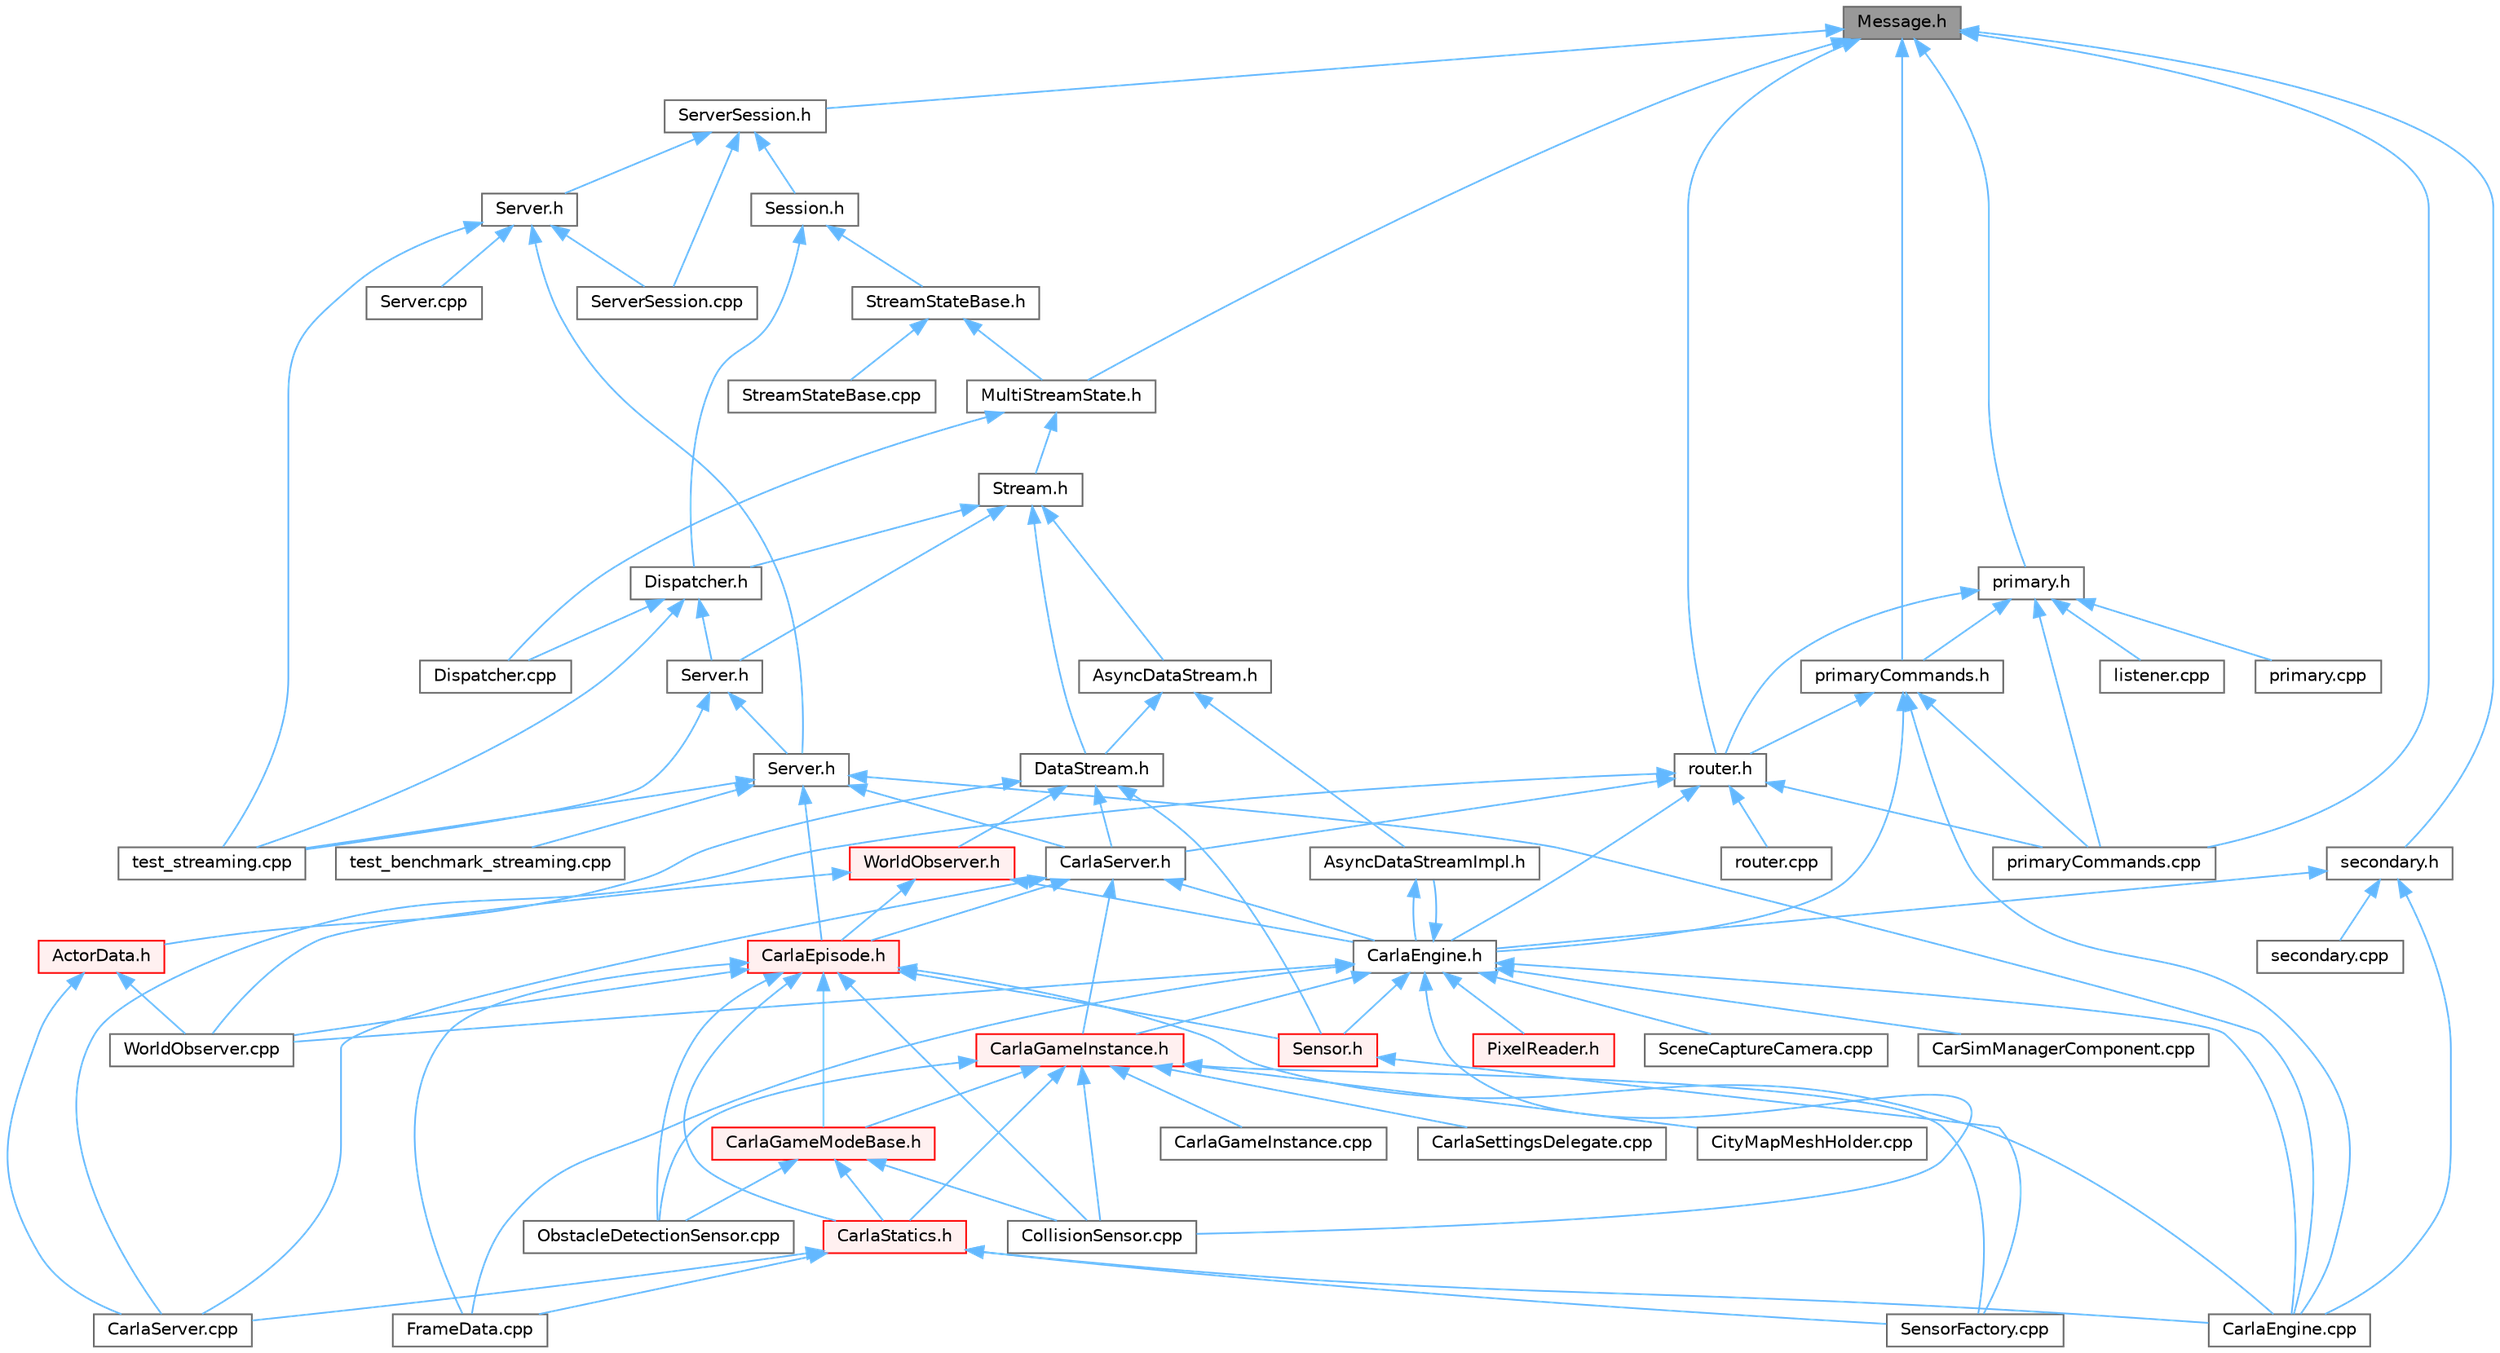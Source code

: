 digraph "Message.h"
{
 // INTERACTIVE_SVG=YES
 // LATEX_PDF_SIZE
  bgcolor="transparent";
  edge [fontname=Helvetica,fontsize=10,labelfontname=Helvetica,labelfontsize=10];
  node [fontname=Helvetica,fontsize=10,shape=box,height=0.2,width=0.4];
  Node1 [id="Node000001",label="Message.h",height=0.2,width=0.4,color="gray40", fillcolor="grey60", style="filled", fontcolor="black",tooltip=" "];
  Node1 -> Node2 [id="edge1_Node000001_Node000002",dir="back",color="steelblue1",style="solid",tooltip=" "];
  Node2 [id="Node000002",label="MultiStreamState.h",height=0.2,width=0.4,color="grey40", fillcolor="white", style="filled",URL="$df/dc5/MultiStreamState_8h.html",tooltip=" "];
  Node2 -> Node3 [id="edge2_Node000002_Node000003",dir="back",color="steelblue1",style="solid",tooltip=" "];
  Node3 [id="Node000003",label="Dispatcher.cpp",height=0.2,width=0.4,color="grey40", fillcolor="white", style="filled",URL="$db/dd1/Dispatcher_8cpp.html",tooltip=" "];
  Node2 -> Node4 [id="edge3_Node000002_Node000004",dir="back",color="steelblue1",style="solid",tooltip=" "];
  Node4 [id="Node000004",label="Stream.h",height=0.2,width=0.4,color="grey40", fillcolor="white", style="filled",URL="$de/dd1/Stream_8h.html",tooltip=" "];
  Node4 -> Node5 [id="edge4_Node000004_Node000005",dir="back",color="steelblue1",style="solid",tooltip=" "];
  Node5 [id="Node000005",label="AsyncDataStream.h",height=0.2,width=0.4,color="grey40", fillcolor="white", style="filled",URL="$d9/d4d/AsyncDataStream_8h.html",tooltip=" "];
  Node5 -> Node6 [id="edge5_Node000005_Node000006",dir="back",color="steelblue1",style="solid",tooltip=" "];
  Node6 [id="Node000006",label="AsyncDataStreamImpl.h",height=0.2,width=0.4,color="grey40", fillcolor="white", style="filled",URL="$d0/d17/AsyncDataStreamImpl_8h.html",tooltip=" "];
  Node6 -> Node7 [id="edge6_Node000006_Node000007",dir="back",color="steelblue1",style="solid",tooltip=" "];
  Node7 [id="Node000007",label="CarlaEngine.h",height=0.2,width=0.4,color="grey40", fillcolor="white", style="filled",URL="$d0/d11/CarlaEngine_8h.html",tooltip=" "];
  Node7 -> Node6 [id="edge7_Node000007_Node000006",dir="back",color="steelblue1",style="solid",tooltip=" "];
  Node7 -> Node8 [id="edge8_Node000007_Node000008",dir="back",color="steelblue1",style="solid",tooltip=" "];
  Node8 [id="Node000008",label="CarSimManagerComponent.cpp",height=0.2,width=0.4,color="grey40", fillcolor="white", style="filled",URL="$d2/d56/CarSimManagerComponent_8cpp.html",tooltip=" "];
  Node7 -> Node9 [id="edge9_Node000007_Node000009",dir="back",color="steelblue1",style="solid",tooltip=" "];
  Node9 [id="Node000009",label="CarlaEngine.cpp",height=0.2,width=0.4,color="grey40", fillcolor="white", style="filled",URL="$d6/da1/CarlaEngine_8cpp.html",tooltip=" "];
  Node7 -> Node10 [id="edge10_Node000007_Node000010",dir="back",color="steelblue1",style="solid",tooltip=" "];
  Node10 [id="Node000010",label="CarlaGameInstance.h",height=0.2,width=0.4,color="red", fillcolor="#FFF0F0", style="filled",URL="$d2/dba/CarlaGameInstance_8h.html",tooltip=" "];
  Node10 -> Node11 [id="edge11_Node000010_Node000011",dir="back",color="steelblue1",style="solid",tooltip=" "];
  Node11 [id="Node000011",label="CarlaGameInstance.cpp",height=0.2,width=0.4,color="grey40", fillcolor="white", style="filled",URL="$d0/d19/CarlaGameInstance_8cpp.html",tooltip=" "];
  Node10 -> Node12 [id="edge12_Node000010_Node000012",dir="back",color="steelblue1",style="solid",tooltip=" "];
  Node12 [id="Node000012",label="CarlaGameModeBase.h",height=0.2,width=0.4,color="red", fillcolor="#FFF0F0", style="filled",URL="$d3/d49/CarlaGameModeBase_8h.html",tooltip=" "];
  Node12 -> Node15 [id="edge13_Node000012_Node000015",dir="back",color="steelblue1",style="solid",tooltip=" "];
  Node15 [id="Node000015",label="CarlaStatics.h",height=0.2,width=0.4,color="red", fillcolor="#FFF0F0", style="filled",URL="$d9/dc8/CarlaStatics_8h.html",tooltip=" "];
  Node15 -> Node9 [id="edge14_Node000015_Node000009",dir="back",color="steelblue1",style="solid",tooltip=" "];
  Node15 -> Node21 [id="edge15_Node000015_Node000021",dir="back",color="steelblue1",style="solid",tooltip=" "];
  Node21 [id="Node000021",label="CarlaServer.cpp",height=0.2,width=0.4,color="grey40", fillcolor="white", style="filled",URL="$db/d6c/CarlaServer_8cpp.html",tooltip=" "];
  Node15 -> Node26 [id="edge16_Node000015_Node000026",dir="back",color="steelblue1",style="solid",tooltip=" "];
  Node26 [id="Node000026",label="FrameData.cpp",height=0.2,width=0.4,color="grey40", fillcolor="white", style="filled",URL="$df/d8a/FrameData_8cpp.html",tooltip=" "];
  Node15 -> Node34 [id="edge17_Node000015_Node000034",dir="back",color="steelblue1",style="solid",tooltip=" "];
  Node34 [id="Node000034",label="SensorFactory.cpp",height=0.2,width=0.4,color="grey40", fillcolor="white", style="filled",URL="$d0/dde/SensorFactory_8cpp.html",tooltip=" "];
  Node12 -> Node44 [id="edge18_Node000012_Node000044",dir="back",color="steelblue1",style="solid",tooltip=" "];
  Node44 [id="Node000044",label="CollisionSensor.cpp",height=0.2,width=0.4,color="grey40", fillcolor="white", style="filled",URL="$da/df0/CollisionSensor_8cpp.html",tooltip=" "];
  Node12 -> Node45 [id="edge19_Node000012_Node000045",dir="back",color="steelblue1",style="solid",tooltip=" "];
  Node45 [id="Node000045",label="ObstacleDetectionSensor.cpp",height=0.2,width=0.4,color="grey40", fillcolor="white", style="filled",URL="$d2/d70/ObstacleDetectionSensor_8cpp.html",tooltip=" "];
  Node10 -> Node46 [id="edge20_Node000010_Node000046",dir="back",color="steelblue1",style="solid",tooltip=" "];
  Node46 [id="Node000046",label="CarlaSettingsDelegate.cpp",height=0.2,width=0.4,color="grey40", fillcolor="white", style="filled",URL="$d1/d4c/CarlaSettingsDelegate_8cpp.html",tooltip=" "];
  Node10 -> Node15 [id="edge21_Node000010_Node000015",dir="back",color="steelblue1",style="solid",tooltip=" "];
  Node10 -> Node47 [id="edge22_Node000010_Node000047",dir="back",color="steelblue1",style="solid",tooltip=" "];
  Node47 [id="Node000047",label="CityMapMeshHolder.cpp",height=0.2,width=0.4,color="grey40", fillcolor="white", style="filled",URL="$d6/ddf/CityMapMeshHolder_8cpp.html",tooltip=" "];
  Node10 -> Node44 [id="edge23_Node000010_Node000044",dir="back",color="steelblue1",style="solid",tooltip=" "];
  Node10 -> Node45 [id="edge24_Node000010_Node000045",dir="back",color="steelblue1",style="solid",tooltip=" "];
  Node10 -> Node34 [id="edge25_Node000010_Node000034",dir="back",color="steelblue1",style="solid",tooltip=" "];
  Node7 -> Node44 [id="edge26_Node000007_Node000044",dir="back",color="steelblue1",style="solid",tooltip=" "];
  Node7 -> Node26 [id="edge27_Node000007_Node000026",dir="back",color="steelblue1",style="solid",tooltip=" "];
  Node7 -> Node48 [id="edge28_Node000007_Node000048",dir="back",color="steelblue1",style="solid",tooltip=" "];
  Node48 [id="Node000048",label="PixelReader.h",height=0.2,width=0.4,color="red", fillcolor="#FFF0F0", style="filled",URL="$df/d2e/PixelReader_8h.html",tooltip=" "];
  Node7 -> Node56 [id="edge29_Node000007_Node000056",dir="back",color="steelblue1",style="solid",tooltip=" "];
  Node56 [id="Node000056",label="SceneCaptureCamera.cpp",height=0.2,width=0.4,color="grey40", fillcolor="white", style="filled",URL="$d1/dec/SceneCaptureCamera_8cpp.html",tooltip=" "];
  Node7 -> Node74 [id="edge30_Node000007_Node000074",dir="back",color="steelblue1",style="solid",tooltip=" "];
  Node74 [id="Node000074",label="Sensor.h",height=0.2,width=0.4,color="red", fillcolor="#FFF0F0", style="filled",URL="$d7/d7d/Unreal_2CarlaUE4_2Plugins_2Carla_2Source_2Carla_2Sensor_2Sensor_8h.html",tooltip=" "];
  Node74 -> Node34 [id="edge31_Node000074_Node000034",dir="back",color="steelblue1",style="solid",tooltip=" "];
  Node7 -> Node100 [id="edge32_Node000007_Node000100",dir="back",color="steelblue1",style="solid",tooltip=" "];
  Node100 [id="Node000100",label="WorldObserver.cpp",height=0.2,width=0.4,color="grey40", fillcolor="white", style="filled",URL="$d9/de7/WorldObserver_8cpp.html",tooltip=" "];
  Node5 -> Node101 [id="edge33_Node000005_Node000101",dir="back",color="steelblue1",style="solid",tooltip=" "];
  Node101 [id="Node000101",label="DataStream.h",height=0.2,width=0.4,color="grey40", fillcolor="white", style="filled",URL="$da/dd9/DataStream_8h.html",tooltip=" "];
  Node101 -> Node102 [id="edge34_Node000101_Node000102",dir="back",color="steelblue1",style="solid",tooltip=" "];
  Node102 [id="Node000102",label="ActorData.h",height=0.2,width=0.4,color="red", fillcolor="#FFF0F0", style="filled",URL="$de/d7d/ActorData_8h.html",tooltip=" "];
  Node102 -> Node21 [id="edge35_Node000102_Node000021",dir="back",color="steelblue1",style="solid",tooltip=" "];
  Node102 -> Node100 [id="edge36_Node000102_Node000100",dir="back",color="steelblue1",style="solid",tooltip=" "];
  Node101 -> Node112 [id="edge37_Node000101_Node000112",dir="back",color="steelblue1",style="solid",tooltip=" "];
  Node112 [id="Node000112",label="CarlaServer.h",height=0.2,width=0.4,color="grey40", fillcolor="white", style="filled",URL="$d0/d35/CarlaServer_8h.html",tooltip=" "];
  Node112 -> Node7 [id="edge38_Node000112_Node000007",dir="back",color="steelblue1",style="solid",tooltip=" "];
  Node112 -> Node106 [id="edge39_Node000112_Node000106",dir="back",color="steelblue1",style="solid",tooltip=" "];
  Node106 [id="Node000106",label="CarlaEpisode.h",height=0.2,width=0.4,color="red", fillcolor="#FFF0F0", style="filled",URL="$de/db8/CarlaEpisode_8h.html",tooltip=" "];
  Node106 -> Node9 [id="edge40_Node000106_Node000009",dir="back",color="steelblue1",style="solid",tooltip=" "];
  Node106 -> Node12 [id="edge41_Node000106_Node000012",dir="back",color="steelblue1",style="solid",tooltip=" "];
  Node106 -> Node15 [id="edge42_Node000106_Node000015",dir="back",color="steelblue1",style="solid",tooltip=" "];
  Node106 -> Node44 [id="edge43_Node000106_Node000044",dir="back",color="steelblue1",style="solid",tooltip=" "];
  Node106 -> Node26 [id="edge44_Node000106_Node000026",dir="back",color="steelblue1",style="solid",tooltip=" "];
  Node106 -> Node45 [id="edge45_Node000106_Node000045",dir="back",color="steelblue1",style="solid",tooltip=" "];
  Node106 -> Node74 [id="edge46_Node000106_Node000074",dir="back",color="steelblue1",style="solid",tooltip=" "];
  Node106 -> Node100 [id="edge47_Node000106_Node000100",dir="back",color="steelblue1",style="solid",tooltip=" "];
  Node112 -> Node10 [id="edge48_Node000112_Node000010",dir="back",color="steelblue1",style="solid",tooltip=" "];
  Node112 -> Node21 [id="edge49_Node000112_Node000021",dir="back",color="steelblue1",style="solid",tooltip=" "];
  Node101 -> Node74 [id="edge50_Node000101_Node000074",dir="back",color="steelblue1",style="solid",tooltip=" "];
  Node101 -> Node123 [id="edge51_Node000101_Node000123",dir="back",color="steelblue1",style="solid",tooltip=" "];
  Node123 [id="Node000123",label="WorldObserver.h",height=0.2,width=0.4,color="red", fillcolor="#FFF0F0", style="filled",URL="$d8/deb/WorldObserver_8h.html",tooltip=" "];
  Node123 -> Node7 [id="edge52_Node000123_Node000007",dir="back",color="steelblue1",style="solid",tooltip=" "];
  Node123 -> Node106 [id="edge53_Node000123_Node000106",dir="back",color="steelblue1",style="solid",tooltip=" "];
  Node123 -> Node100 [id="edge54_Node000123_Node000100",dir="back",color="steelblue1",style="solid",tooltip=" "];
  Node4 -> Node101 [id="edge55_Node000004_Node000101",dir="back",color="steelblue1",style="solid",tooltip=" "];
  Node4 -> Node124 [id="edge56_Node000004_Node000124",dir="back",color="steelblue1",style="solid",tooltip=" "];
  Node124 [id="Node000124",label="Dispatcher.h",height=0.2,width=0.4,color="grey40", fillcolor="white", style="filled",URL="$d7/d33/Dispatcher_8h.html",tooltip=" "];
  Node124 -> Node3 [id="edge57_Node000124_Node000003",dir="back",color="steelblue1",style="solid",tooltip=" "];
  Node124 -> Node125 [id="edge58_Node000124_Node000125",dir="back",color="steelblue1",style="solid",tooltip=" "];
  Node125 [id="Node000125",label="Server.h",height=0.2,width=0.4,color="grey40", fillcolor="white", style="filled",URL="$de/d03/streaming_2low__level_2Server_8h.html",tooltip=" "];
  Node125 -> Node126 [id="edge59_Node000125_Node000126",dir="back",color="steelblue1",style="solid",tooltip=" "];
  Node126 [id="Node000126",label="Server.h",height=0.2,width=0.4,color="grey40", fillcolor="white", style="filled",URL="$d8/df6/streaming_2Server_8h.html",tooltip=" "];
  Node126 -> Node9 [id="edge60_Node000126_Node000009",dir="back",color="steelblue1",style="solid",tooltip=" "];
  Node126 -> Node106 [id="edge61_Node000126_Node000106",dir="back",color="steelblue1",style="solid",tooltip=" "];
  Node126 -> Node112 [id="edge62_Node000126_Node000112",dir="back",color="steelblue1",style="solid",tooltip=" "];
  Node126 -> Node127 [id="edge63_Node000126_Node000127",dir="back",color="steelblue1",style="solid",tooltip=" "];
  Node127 [id="Node000127",label="test_benchmark_streaming.cpp",height=0.2,width=0.4,color="grey40", fillcolor="white", style="filled",URL="$db/dc1/test__benchmark__streaming_8cpp.html",tooltip=" "];
  Node126 -> Node128 [id="edge64_Node000126_Node000128",dir="back",color="steelblue1",style="solid",tooltip=" "];
  Node128 [id="Node000128",label="test_streaming.cpp",height=0.2,width=0.4,color="grey40", fillcolor="white", style="filled",URL="$d3/d36/test__streaming_8cpp.html",tooltip=" "];
  Node125 -> Node128 [id="edge65_Node000125_Node000128",dir="back",color="steelblue1",style="solid",tooltip=" "];
  Node124 -> Node128 [id="edge66_Node000124_Node000128",dir="back",color="steelblue1",style="solid",tooltip=" "];
  Node4 -> Node125 [id="edge67_Node000004_Node000125",dir="back",color="steelblue1",style="solid",tooltip=" "];
  Node1 -> Node129 [id="edge68_Node000001_Node000129",dir="back",color="steelblue1",style="solid",tooltip=" "];
  Node129 [id="Node000129",label="ServerSession.h",height=0.2,width=0.4,color="grey40", fillcolor="white", style="filled",URL="$da/da2/ServerSession_8h.html",tooltip=" "];
  Node129 -> Node130 [id="edge69_Node000129_Node000130",dir="back",color="steelblue1",style="solid",tooltip=" "];
  Node130 [id="Node000130",label="Server.h",height=0.2,width=0.4,color="grey40", fillcolor="white", style="filled",URL="$d4/d57/streaming_2detail_2tcp_2Server_8h.html",tooltip=" "];
  Node130 -> Node131 [id="edge70_Node000130_Node000131",dir="back",color="steelblue1",style="solid",tooltip=" "];
  Node131 [id="Node000131",label="Server.cpp",height=0.2,width=0.4,color="grey40", fillcolor="white", style="filled",URL="$db/dd9/Server_8cpp.html",tooltip=" "];
  Node130 -> Node126 [id="edge71_Node000130_Node000126",dir="back",color="steelblue1",style="solid",tooltip=" "];
  Node130 -> Node132 [id="edge72_Node000130_Node000132",dir="back",color="steelblue1",style="solid",tooltip=" "];
  Node132 [id="Node000132",label="ServerSession.cpp",height=0.2,width=0.4,color="grey40", fillcolor="white", style="filled",URL="$df/d1e/ServerSession_8cpp.html",tooltip=" "];
  Node130 -> Node128 [id="edge73_Node000130_Node000128",dir="back",color="steelblue1",style="solid",tooltip=" "];
  Node129 -> Node132 [id="edge74_Node000129_Node000132",dir="back",color="steelblue1",style="solid",tooltip=" "];
  Node129 -> Node133 [id="edge75_Node000129_Node000133",dir="back",color="steelblue1",style="solid",tooltip=" "];
  Node133 [id="Node000133",label="Session.h",height=0.2,width=0.4,color="grey40", fillcolor="white", style="filled",URL="$d0/d53/Session_8h.html",tooltip=" "];
  Node133 -> Node124 [id="edge76_Node000133_Node000124",dir="back",color="steelblue1",style="solid",tooltip=" "];
  Node133 -> Node134 [id="edge77_Node000133_Node000134",dir="back",color="steelblue1",style="solid",tooltip=" "];
  Node134 [id="Node000134",label="StreamStateBase.h",height=0.2,width=0.4,color="grey40", fillcolor="white", style="filled",URL="$de/d69/StreamStateBase_8h.html",tooltip=" "];
  Node134 -> Node2 [id="edge78_Node000134_Node000002",dir="back",color="steelblue1",style="solid",tooltip=" "];
  Node134 -> Node135 [id="edge79_Node000134_Node000135",dir="back",color="steelblue1",style="solid",tooltip=" "];
  Node135 [id="Node000135",label="StreamStateBase.cpp",height=0.2,width=0.4,color="grey40", fillcolor="white", style="filled",URL="$dc/d98/StreamStateBase_8cpp.html",tooltip=" "];
  Node1 -> Node136 [id="edge80_Node000001_Node000136",dir="back",color="steelblue1",style="solid",tooltip=" "];
  Node136 [id="Node000136",label="primary.h",height=0.2,width=0.4,color="grey40", fillcolor="white", style="filled",URL="$d8/d15/primary_8h.html",tooltip=" "];
  Node136 -> Node137 [id="edge81_Node000136_Node000137",dir="back",color="steelblue1",style="solid",tooltip=" "];
  Node137 [id="Node000137",label="listener.cpp",height=0.2,width=0.4,color="grey40", fillcolor="white", style="filled",URL="$dd/d8b/listener_8cpp.html",tooltip=" "];
  Node136 -> Node138 [id="edge82_Node000136_Node000138",dir="back",color="steelblue1",style="solid",tooltip=" "];
  Node138 [id="Node000138",label="primary.cpp",height=0.2,width=0.4,color="grey40", fillcolor="white", style="filled",URL="$df/d6a/primary_8cpp.html",tooltip=" "];
  Node136 -> Node139 [id="edge83_Node000136_Node000139",dir="back",color="steelblue1",style="solid",tooltip=" "];
  Node139 [id="Node000139",label="primaryCommands.cpp",height=0.2,width=0.4,color="grey40", fillcolor="white", style="filled",URL="$d6/da8/primaryCommands_8cpp.html",tooltip=" "];
  Node136 -> Node140 [id="edge84_Node000136_Node000140",dir="back",color="steelblue1",style="solid",tooltip=" "];
  Node140 [id="Node000140",label="primaryCommands.h",height=0.2,width=0.4,color="grey40", fillcolor="white", style="filled",URL="$dd/dbf/primaryCommands_8h.html",tooltip=" "];
  Node140 -> Node9 [id="edge85_Node000140_Node000009",dir="back",color="steelblue1",style="solid",tooltip=" "];
  Node140 -> Node7 [id="edge86_Node000140_Node000007",dir="back",color="steelblue1",style="solid",tooltip=" "];
  Node140 -> Node139 [id="edge87_Node000140_Node000139",dir="back",color="steelblue1",style="solid",tooltip=" "];
  Node140 -> Node141 [id="edge88_Node000140_Node000141",dir="back",color="steelblue1",style="solid",tooltip=" "];
  Node141 [id="Node000141",label="router.h",height=0.2,width=0.4,color="grey40", fillcolor="white", style="filled",URL="$da/db7/router_8h.html",tooltip=" "];
  Node141 -> Node7 [id="edge89_Node000141_Node000007",dir="back",color="steelblue1",style="solid",tooltip=" "];
  Node141 -> Node21 [id="edge90_Node000141_Node000021",dir="back",color="steelblue1",style="solid",tooltip=" "];
  Node141 -> Node112 [id="edge91_Node000141_Node000112",dir="back",color="steelblue1",style="solid",tooltip=" "];
  Node141 -> Node139 [id="edge92_Node000141_Node000139",dir="back",color="steelblue1",style="solid",tooltip=" "];
  Node141 -> Node142 [id="edge93_Node000141_Node000142",dir="back",color="steelblue1",style="solid",tooltip=" "];
  Node142 [id="Node000142",label="router.cpp",height=0.2,width=0.4,color="grey40", fillcolor="white", style="filled",URL="$d9/da3/router_8cpp.html",tooltip=" "];
  Node136 -> Node141 [id="edge94_Node000136_Node000141",dir="back",color="steelblue1",style="solid",tooltip=" "];
  Node1 -> Node139 [id="edge95_Node000001_Node000139",dir="back",color="steelblue1",style="solid",tooltip=" "];
  Node1 -> Node140 [id="edge96_Node000001_Node000140",dir="back",color="steelblue1",style="solid",tooltip=" "];
  Node1 -> Node141 [id="edge97_Node000001_Node000141",dir="back",color="steelblue1",style="solid",tooltip=" "];
  Node1 -> Node143 [id="edge98_Node000001_Node000143",dir="back",color="steelblue1",style="solid",tooltip=" "];
  Node143 [id="Node000143",label="secondary.h",height=0.2,width=0.4,color="grey40", fillcolor="white", style="filled",URL="$de/df9/secondary_8h.html",tooltip=" "];
  Node143 -> Node9 [id="edge99_Node000143_Node000009",dir="back",color="steelblue1",style="solid",tooltip=" "];
  Node143 -> Node7 [id="edge100_Node000143_Node000007",dir="back",color="steelblue1",style="solid",tooltip=" "];
  Node143 -> Node144 [id="edge101_Node000143_Node000144",dir="back",color="steelblue1",style="solid",tooltip=" "];
  Node144 [id="Node000144",label="secondary.cpp",height=0.2,width=0.4,color="grey40", fillcolor="white", style="filled",URL="$de/d48/secondary_8cpp.html",tooltip=" "];
}
